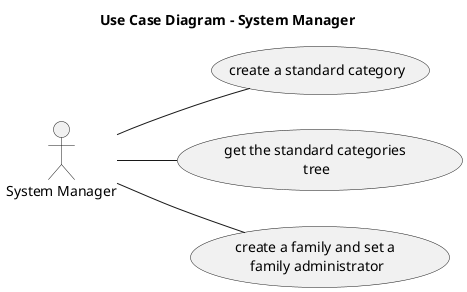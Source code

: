@startuml

left to right direction

title Use Case Diagram - System Manager

actor "System Manager" as sm

usecase "create a standard category" as uc001
usecase "get the standard categories \ntree" as uc002
usecase "create a family and set a \nfamily administrator" as uc010

sm -- uc001
sm -- uc002
sm -- uc010

@enduml